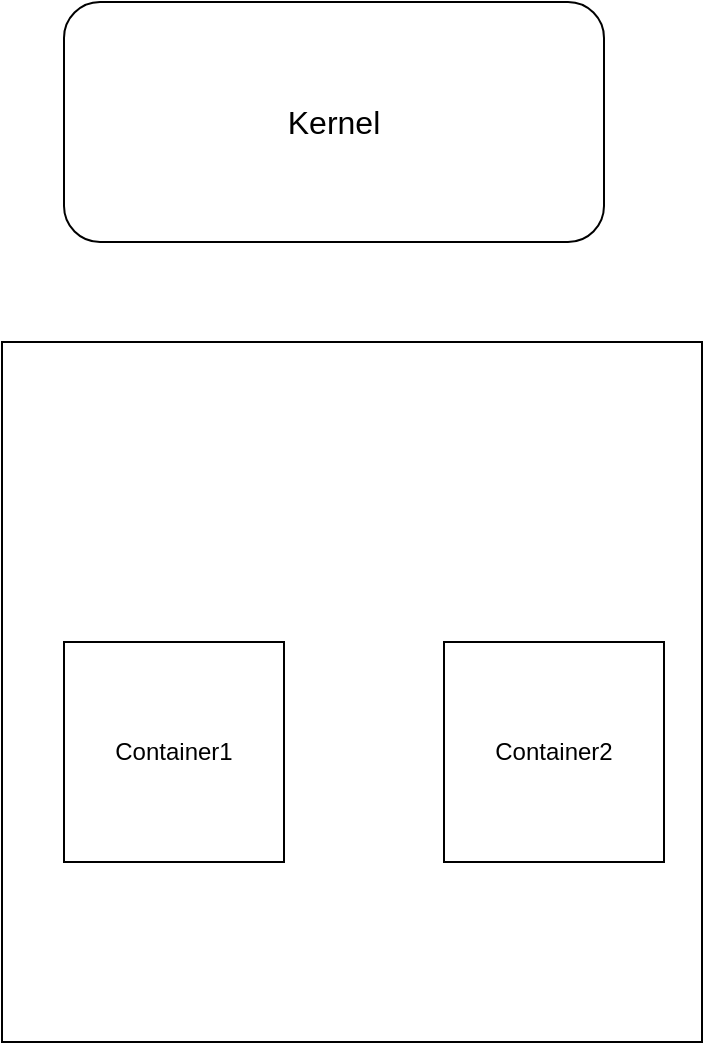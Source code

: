 <mxfile version="13.8.0" type="github">
  <diagram id="h0U5DT6je8mj6Qmbaz6x" name="Page-1">
    <mxGraphModel dx="1422" dy="762" grid="1" gridSize="10" guides="1" tooltips="1" connect="1" arrows="1" fold="1" page="1" pageScale="1" pageWidth="827" pageHeight="1169" math="0" shadow="0">
      <root>
        <mxCell id="0" />
        <mxCell id="1" parent="0" />
        <mxCell id="T7p3Z43LT7HA_k3FBG7Z-1" value="&amp;nbsp;" style="whiteSpace=wrap;html=1;aspect=fixed;" vertex="1" parent="1">
          <mxGeometry x="239" y="360" width="350" height="350" as="geometry" />
        </mxCell>
        <mxCell id="T7p3Z43LT7HA_k3FBG7Z-3" value="&lt;font style=&quot;font-size: 16px&quot;&gt;Kernel&lt;/font&gt;" style="rounded=1;whiteSpace=wrap;html=1;" vertex="1" parent="1">
          <mxGeometry x="270" y="190" width="270" height="120" as="geometry" />
        </mxCell>
        <mxCell id="T7p3Z43LT7HA_k3FBG7Z-6" value="Container1" style="whiteSpace=wrap;html=1;aspect=fixed;" vertex="1" parent="1">
          <mxGeometry x="270" y="510" width="110" height="110" as="geometry" />
        </mxCell>
        <mxCell id="T7p3Z43LT7HA_k3FBG7Z-7" value="Container2" style="whiteSpace=wrap;html=1;aspect=fixed;" vertex="1" parent="1">
          <mxGeometry x="460" y="510" width="110" height="110" as="geometry" />
        </mxCell>
      </root>
    </mxGraphModel>
  </diagram>
</mxfile>
